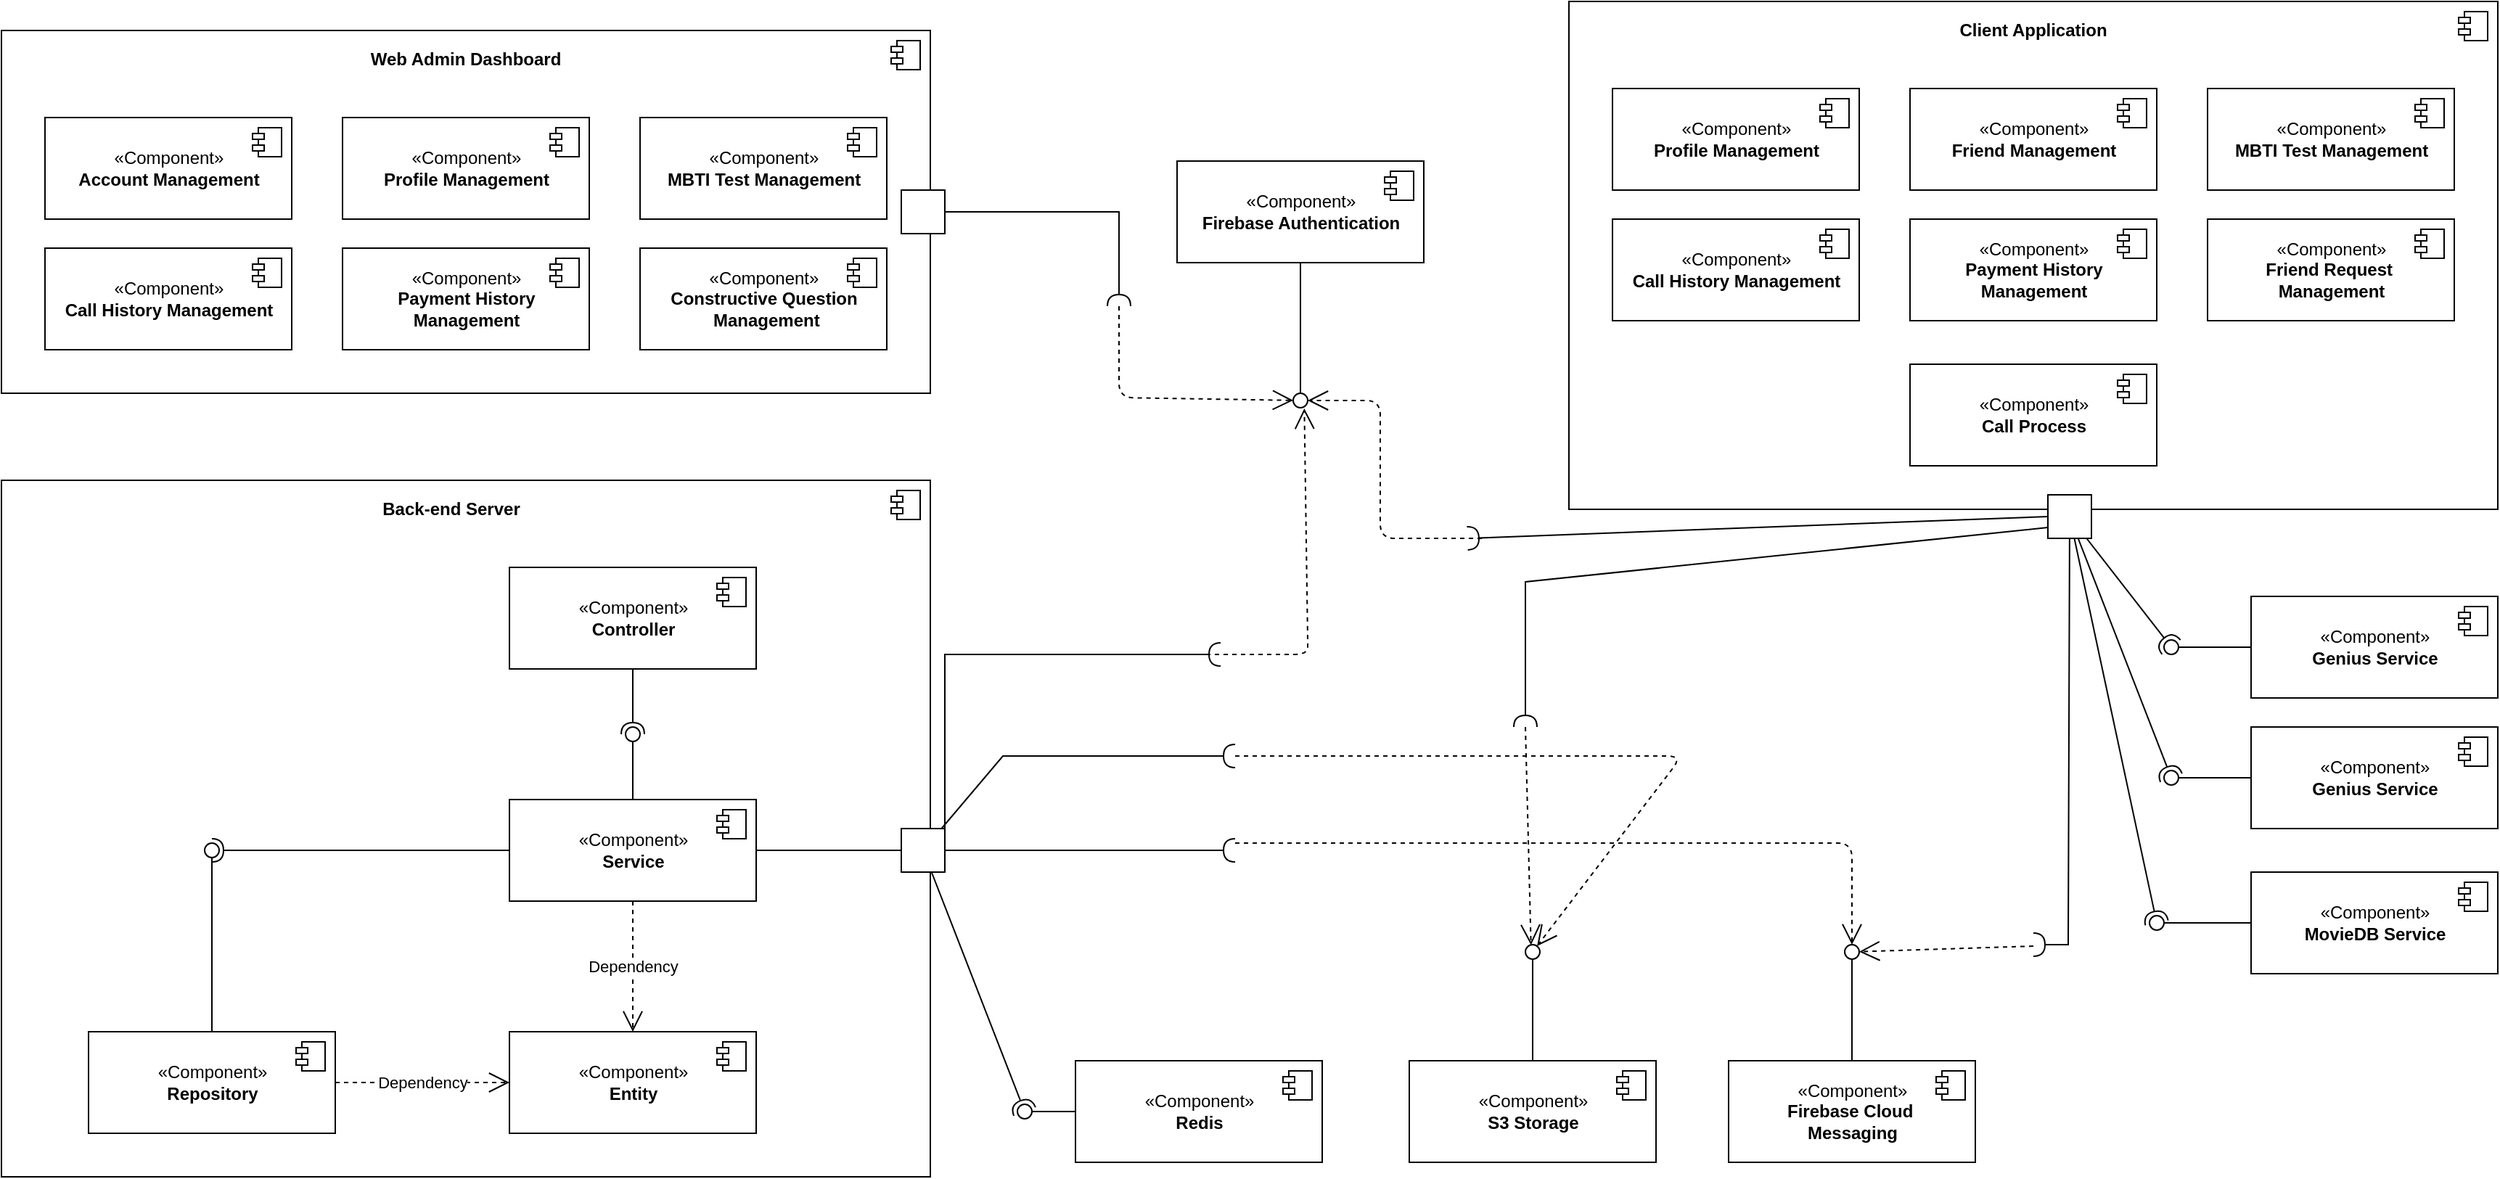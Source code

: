 <mxfile version="20.3.0" type="device"><diagram name="Component" id="c4acf3e9-155e-7222-9cf6-157b1a14988f"><mxGraphModel dx="4063" dy="2449" grid="1" gridSize="10" guides="1" tooltips="1" connect="1" arrows="1" fold="1" page="1" pageScale="1" pageWidth="850" pageHeight="1100" background="#ffffff" math="0" shadow="0"><root><mxCell id="0"/><mxCell id="1" parent="0"/><mxCell id="c9QElG0FzsiMOLHsZ0UQ-1" value="" style="html=1;dropTarget=0;" parent="1" vertex="1"><mxGeometry x="70" y="50" width="640" height="250" as="geometry"/></mxCell><mxCell id="c9QElG0FzsiMOLHsZ0UQ-2" value="" style="shape=module;jettyWidth=8;jettyHeight=4;" parent="c9QElG0FzsiMOLHsZ0UQ-1" vertex="1"><mxGeometry x="1" width="20" height="20" relative="1" as="geometry"><mxPoint x="-27" y="7" as="offset"/></mxGeometry></mxCell><mxCell id="c9QElG0FzsiMOLHsZ0UQ-3" value="«Component»&lt;br&gt;&lt;b&gt;Account Management&lt;/b&gt;" style="html=1;dropTarget=0;" parent="1" vertex="1"><mxGeometry x="100" y="110" width="170" height="70" as="geometry"/></mxCell><mxCell id="c9QElG0FzsiMOLHsZ0UQ-4" value="" style="shape=module;jettyWidth=8;jettyHeight=4;" parent="c9QElG0FzsiMOLHsZ0UQ-3" vertex="1"><mxGeometry x="1" width="20" height="20" relative="1" as="geometry"><mxPoint x="-27" y="7" as="offset"/></mxGeometry></mxCell><mxCell id="c9QElG0FzsiMOLHsZ0UQ-6" value="«Component»&lt;br&gt;&lt;b&gt;Profile Management&lt;/b&gt;" style="html=1;dropTarget=0;" parent="1" vertex="1"><mxGeometry x="305" y="110" width="170" height="70" as="geometry"/></mxCell><mxCell id="c9QElG0FzsiMOLHsZ0UQ-7" value="" style="shape=module;jettyWidth=8;jettyHeight=4;" parent="c9QElG0FzsiMOLHsZ0UQ-6" vertex="1"><mxGeometry x="1" width="20" height="20" relative="1" as="geometry"><mxPoint x="-27" y="7" as="offset"/></mxGeometry></mxCell><mxCell id="c9QElG0FzsiMOLHsZ0UQ-8" value="«Component»&lt;br&gt;&lt;b&gt;Call History Management&lt;/b&gt;" style="html=1;dropTarget=0;" parent="1" vertex="1"><mxGeometry x="100" y="200" width="170" height="70" as="geometry"/></mxCell><mxCell id="c9QElG0FzsiMOLHsZ0UQ-9" value="" style="shape=module;jettyWidth=8;jettyHeight=4;" parent="c9QElG0FzsiMOLHsZ0UQ-8" vertex="1"><mxGeometry x="1" width="20" height="20" relative="1" as="geometry"><mxPoint x="-27" y="7" as="offset"/></mxGeometry></mxCell><mxCell id="c9QElG0FzsiMOLHsZ0UQ-10" value="«Component»&lt;br&gt;&lt;b&gt;Constructive Question&lt;br&gt;&amp;nbsp;Management&lt;/b&gt;" style="html=1;dropTarget=0;" parent="1" vertex="1"><mxGeometry x="510" y="200" width="170" height="70" as="geometry"/></mxCell><mxCell id="c9QElG0FzsiMOLHsZ0UQ-11" value="" style="shape=module;jettyWidth=8;jettyHeight=4;" parent="c9QElG0FzsiMOLHsZ0UQ-10" vertex="1"><mxGeometry x="1" width="20" height="20" relative="1" as="geometry"><mxPoint x="-27" y="7" as="offset"/></mxGeometry></mxCell><mxCell id="c9QElG0FzsiMOLHsZ0UQ-12" value="«Component»&lt;br&gt;&lt;b&gt;MBTI Test Management&lt;/b&gt;" style="html=1;dropTarget=0;" parent="1" vertex="1"><mxGeometry x="510" y="110" width="170" height="70" as="geometry"/></mxCell><mxCell id="c9QElG0FzsiMOLHsZ0UQ-13" value="" style="shape=module;jettyWidth=8;jettyHeight=4;" parent="c9QElG0FzsiMOLHsZ0UQ-12" vertex="1"><mxGeometry x="1" width="20" height="20" relative="1" as="geometry"><mxPoint x="-27" y="7" as="offset"/></mxGeometry></mxCell><mxCell id="c9QElG0FzsiMOLHsZ0UQ-14" value="«Component»&lt;br&gt;&lt;b&gt;Payment History &lt;br&gt;Management&lt;/b&gt;" style="html=1;dropTarget=0;" parent="1" vertex="1"><mxGeometry x="305" y="200" width="170" height="70" as="geometry"/></mxCell><mxCell id="c9QElG0FzsiMOLHsZ0UQ-15" value="" style="shape=module;jettyWidth=8;jettyHeight=4;" parent="c9QElG0FzsiMOLHsZ0UQ-14" vertex="1"><mxGeometry x="1" width="20" height="20" relative="1" as="geometry"><mxPoint x="-27" y="7" as="offset"/></mxGeometry></mxCell><mxCell id="c9QElG0FzsiMOLHsZ0UQ-16" value="&lt;b&gt;Web Admin Dashboard&lt;/b&gt;" style="text;html=1;strokeColor=none;fillColor=none;align=center;verticalAlign=middle;whiteSpace=wrap;rounded=0;" parent="1" vertex="1"><mxGeometry x="270" y="60" width="240" height="20" as="geometry"/></mxCell><mxCell id="c9QElG0FzsiMOLHsZ0UQ-22" value="" style="html=1;dropTarget=0;" parent="1" vertex="1"><mxGeometry x="70" y="360" width="640" height="480" as="geometry"/></mxCell><mxCell id="c9QElG0FzsiMOLHsZ0UQ-23" value="" style="shape=module;jettyWidth=8;jettyHeight=4;" parent="c9QElG0FzsiMOLHsZ0UQ-22" vertex="1"><mxGeometry x="1" width="20" height="20" relative="1" as="geometry"><mxPoint x="-27" y="7" as="offset"/></mxGeometry></mxCell><mxCell id="c9QElG0FzsiMOLHsZ0UQ-24" value="«Component»&lt;br&gt;&lt;b&gt;Controller&lt;/b&gt;" style="html=1;dropTarget=0;" parent="1" vertex="1"><mxGeometry x="420" y="420" width="170" height="70" as="geometry"/></mxCell><mxCell id="c9QElG0FzsiMOLHsZ0UQ-25" value="" style="shape=module;jettyWidth=8;jettyHeight=4;" parent="c9QElG0FzsiMOLHsZ0UQ-24" vertex="1"><mxGeometry x="1" width="20" height="20" relative="1" as="geometry"><mxPoint x="-27" y="7" as="offset"/></mxGeometry></mxCell><mxCell id="c9QElG0FzsiMOLHsZ0UQ-36" value="&lt;b&gt;Back-end Server&lt;/b&gt;" style="text;html=1;strokeColor=none;fillColor=none;align=center;verticalAlign=middle;whiteSpace=wrap;rounded=0;" parent="1" vertex="1"><mxGeometry x="260" y="370" width="240" height="20" as="geometry"/></mxCell><mxCell id="c9QElG0FzsiMOLHsZ0UQ-37" value="«Component»&lt;br&gt;&lt;b&gt;Service&lt;/b&gt;" style="html=1;dropTarget=0;" parent="1" vertex="1"><mxGeometry x="420" y="580" width="170" height="70" as="geometry"/></mxCell><mxCell id="c9QElG0FzsiMOLHsZ0UQ-38" value="" style="shape=module;jettyWidth=8;jettyHeight=4;" parent="c9QElG0FzsiMOLHsZ0UQ-37" vertex="1"><mxGeometry x="1" width="20" height="20" relative="1" as="geometry"><mxPoint x="-27" y="7" as="offset"/></mxGeometry></mxCell><mxCell id="c9QElG0FzsiMOLHsZ0UQ-39" value="«Component»&lt;br&gt;&lt;b&gt;Repository&lt;/b&gt;" style="html=1;dropTarget=0;" parent="1" vertex="1"><mxGeometry x="130" y="740" width="170" height="70" as="geometry"/></mxCell><mxCell id="c9QElG0FzsiMOLHsZ0UQ-40" value="" style="shape=module;jettyWidth=8;jettyHeight=4;" parent="c9QElG0FzsiMOLHsZ0UQ-39" vertex="1"><mxGeometry x="1" width="20" height="20" relative="1" as="geometry"><mxPoint x="-27" y="7" as="offset"/></mxGeometry></mxCell><mxCell id="c9QElG0FzsiMOLHsZ0UQ-41" value="«Component»&lt;br&gt;&lt;b&gt;Entity&lt;/b&gt;" style="html=1;dropTarget=0;" parent="1" vertex="1"><mxGeometry x="420" y="740" width="170" height="70" as="geometry"/></mxCell><mxCell id="c9QElG0FzsiMOLHsZ0UQ-42" value="" style="shape=module;jettyWidth=8;jettyHeight=4;" parent="c9QElG0FzsiMOLHsZ0UQ-41" vertex="1"><mxGeometry x="1" width="20" height="20" relative="1" as="geometry"><mxPoint x="-27" y="7" as="offset"/></mxGeometry></mxCell><mxCell id="c9QElG0FzsiMOLHsZ0UQ-43" value="" style="rounded=0;orthogonalLoop=1;jettySize=auto;html=1;endArrow=none;endFill=0;exitX=0.5;exitY=0;exitDx=0;exitDy=0;" parent="1" source="c9QElG0FzsiMOLHsZ0UQ-37" target="c9QElG0FzsiMOLHsZ0UQ-45" edge="1"><mxGeometry relative="1" as="geometry"><mxPoint x="330" y="475" as="sourcePoint"/></mxGeometry></mxCell><mxCell id="c9QElG0FzsiMOLHsZ0UQ-44" value="" style="rounded=0;orthogonalLoop=1;jettySize=auto;html=1;endArrow=halfCircle;endFill=0;entryX=0.5;entryY=0.5;entryDx=0;entryDy=0;endSize=6;strokeWidth=1;exitX=0.5;exitY=1;exitDx=0;exitDy=0;" parent="1" source="c9QElG0FzsiMOLHsZ0UQ-24" target="c9QElG0FzsiMOLHsZ0UQ-45" edge="1"><mxGeometry relative="1" as="geometry"><mxPoint x="370" y="475" as="sourcePoint"/></mxGeometry></mxCell><mxCell id="c9QElG0FzsiMOLHsZ0UQ-45" value="" style="ellipse;whiteSpace=wrap;html=1;fontFamily=Helvetica;fontSize=12;fontColor=#000000;align=center;strokeColor=#000000;fillColor=#ffffff;points=[];aspect=fixed;resizable=0;" parent="1" vertex="1"><mxGeometry x="500" y="530" width="10" height="10" as="geometry"/></mxCell><mxCell id="c9QElG0FzsiMOLHsZ0UQ-50" value="" style="rounded=0;orthogonalLoop=1;jettySize=auto;html=1;endArrow=none;endFill=0;exitX=0.5;exitY=0;exitDx=0;exitDy=0;" parent="1" source="c9QElG0FzsiMOLHsZ0UQ-39" target="c9QElG0FzsiMOLHsZ0UQ-52" edge="1"><mxGeometry relative="1" as="geometry"><mxPoint x="390" y="615" as="sourcePoint"/></mxGeometry></mxCell><mxCell id="c9QElG0FzsiMOLHsZ0UQ-51" value="" style="rounded=0;orthogonalLoop=1;jettySize=auto;html=1;endArrow=halfCircle;endFill=0;entryX=0.5;entryY=0.5;entryDx=0;entryDy=0;endSize=6;strokeWidth=1;exitX=0;exitY=0.5;exitDx=0;exitDy=0;" parent="1" source="c9QElG0FzsiMOLHsZ0UQ-37" target="c9QElG0FzsiMOLHsZ0UQ-52" edge="1"><mxGeometry relative="1" as="geometry"><mxPoint x="430" y="615" as="sourcePoint"/></mxGeometry></mxCell><mxCell id="c9QElG0FzsiMOLHsZ0UQ-52" value="" style="ellipse;whiteSpace=wrap;html=1;fontFamily=Helvetica;fontSize=12;fontColor=#000000;align=center;strokeColor=#000000;fillColor=#ffffff;points=[];aspect=fixed;resizable=0;direction=south;" parent="1" vertex="1"><mxGeometry x="210" y="610" width="10" height="10" as="geometry"/></mxCell><mxCell id="c9QElG0FzsiMOLHsZ0UQ-60" value="&#10;&#10;&lt;span style=&quot;color: rgb(0, 0, 0); font-family: helvetica; font-size: 11px; font-style: normal; font-weight: 400; letter-spacing: normal; text-align: center; text-indent: 0px; text-transform: none; word-spacing: 0px; background-color: rgb(255, 255, 255); display: inline; float: none;&quot;&gt;Dependency&lt;/span&gt;&#10;&#10;" style="endArrow=open;endSize=12;dashed=1;html=1;exitX=1;exitY=0.5;exitDx=0;exitDy=0;entryX=0;entryY=0.5;entryDx=0;entryDy=0;" parent="1" source="c9QElG0FzsiMOLHsZ0UQ-39" target="c9QElG0FzsiMOLHsZ0UQ-41" edge="1"><mxGeometry width="160" relative="1" as="geometry"><mxPoint x="350" y="760" as="sourcePoint"/><mxPoint x="510" y="760" as="targetPoint"/></mxGeometry></mxCell><mxCell id="c9QElG0FzsiMOLHsZ0UQ-61" value="Dependency" style="endArrow=open;endSize=12;dashed=1;html=1;exitX=0.5;exitY=1;exitDx=0;exitDy=0;entryX=0.5;entryY=0;entryDx=0;entryDy=0;" parent="1" source="c9QElG0FzsiMOLHsZ0UQ-37" target="c9QElG0FzsiMOLHsZ0UQ-41" edge="1"><mxGeometry width="160" relative="1" as="geometry"><mxPoint x="310" y="785" as="sourcePoint"/><mxPoint x="430" y="785" as="targetPoint"/></mxGeometry></mxCell><mxCell id="c9QElG0FzsiMOLHsZ0UQ-76" value="«Component»&lt;br&gt;&lt;b&gt;Firebase Cloud&amp;nbsp;&lt;br&gt;Messaging&lt;br&gt;&lt;/b&gt;" style="html=1;dropTarget=0;" parent="1" vertex="1"><mxGeometry x="1260" y="760" width="170" height="70" as="geometry"/></mxCell><mxCell id="c9QElG0FzsiMOLHsZ0UQ-77" value="" style="shape=module;jettyWidth=8;jettyHeight=4;" parent="c9QElG0FzsiMOLHsZ0UQ-76" vertex="1"><mxGeometry x="1" width="20" height="20" relative="1" as="geometry"><mxPoint x="-27" y="7" as="offset"/></mxGeometry></mxCell><mxCell id="c9QElG0FzsiMOLHsZ0UQ-93" value="«Component»&lt;br&gt;&lt;b&gt;S3 Storage&lt;br&gt;&lt;/b&gt;" style="html=1;dropTarget=0;" parent="1" vertex="1"><mxGeometry x="1040" y="760" width="170" height="70" as="geometry"/></mxCell><mxCell id="c9QElG0FzsiMOLHsZ0UQ-94" value="" style="shape=module;jettyWidth=8;jettyHeight=4;" parent="c9QElG0FzsiMOLHsZ0UQ-93" vertex="1"><mxGeometry x="1" width="20" height="20" relative="1" as="geometry"><mxPoint x="-27" y="7" as="offset"/></mxGeometry></mxCell><mxCell id="c9QElG0FzsiMOLHsZ0UQ-102" value="«Component»&lt;br&gt;&lt;b&gt;Firebase Authentication&lt;br&gt;&lt;/b&gt;" style="html=1;dropTarget=0;" parent="1" vertex="1"><mxGeometry x="880" y="140" width="170" height="70" as="geometry"/></mxCell><mxCell id="c9QElG0FzsiMOLHsZ0UQ-103" value="" style="shape=module;jettyWidth=8;jettyHeight=4;" parent="c9QElG0FzsiMOLHsZ0UQ-102" vertex="1"><mxGeometry x="1" width="20" height="20" relative="1" as="geometry"><mxPoint x="-27" y="7" as="offset"/></mxGeometry></mxCell><mxCell id="c9QElG0FzsiMOLHsZ0UQ-104" value="«Component»&lt;br&gt;&lt;b&gt;Genius Service&lt;br&gt;&lt;/b&gt;" style="html=1;dropTarget=0;" parent="1" vertex="1"><mxGeometry x="1620" y="530" width="170" height="70" as="geometry"/></mxCell><mxCell id="c9QElG0FzsiMOLHsZ0UQ-105" value="" style="shape=module;jettyWidth=8;jettyHeight=4;" parent="c9QElG0FzsiMOLHsZ0UQ-104" vertex="1"><mxGeometry x="1" width="20" height="20" relative="1" as="geometry"><mxPoint x="-27" y="7" as="offset"/></mxGeometry></mxCell><mxCell id="c9QElG0FzsiMOLHsZ0UQ-106" value="«Component»&lt;br&gt;&lt;b&gt;MovieDB Service&lt;br&gt;&lt;/b&gt;" style="html=1;dropTarget=0;" parent="1" vertex="1"><mxGeometry x="1620" y="630" width="170" height="70" as="geometry"/></mxCell><mxCell id="c9QElG0FzsiMOLHsZ0UQ-107" value="" style="shape=module;jettyWidth=8;jettyHeight=4;" parent="c9QElG0FzsiMOLHsZ0UQ-106" vertex="1"><mxGeometry x="1" width="20" height="20" relative="1" as="geometry"><mxPoint x="-27" y="7" as="offset"/></mxGeometry></mxCell><mxCell id="c9QElG0FzsiMOLHsZ0UQ-109" value="«Component»&lt;br&gt;&lt;b&gt;Redis&lt;br&gt;&lt;/b&gt;" style="html=1;dropTarget=0;" parent="1" vertex="1"><mxGeometry x="810" y="760" width="170" height="70" as="geometry"/></mxCell><mxCell id="c9QElG0FzsiMOLHsZ0UQ-110" value="" style="shape=module;jettyWidth=8;jettyHeight=4;" parent="c9QElG0FzsiMOLHsZ0UQ-109" vertex="1"><mxGeometry x="1" width="20" height="20" relative="1" as="geometry"><mxPoint x="-27" y="7" as="offset"/></mxGeometry></mxCell><mxCell id="c9QElG0FzsiMOLHsZ0UQ-117" value="" style="html=1;dropTarget=0;" parent="1" vertex="1"><mxGeometry x="1150" y="30" width="640" height="350" as="geometry"/></mxCell><mxCell id="c9QElG0FzsiMOLHsZ0UQ-118" value="" style="shape=module;jettyWidth=8;jettyHeight=4;" parent="c9QElG0FzsiMOLHsZ0UQ-117" vertex="1"><mxGeometry x="1" width="20" height="20" relative="1" as="geometry"><mxPoint x="-27" y="7" as="offset"/></mxGeometry></mxCell><mxCell id="c9QElG0FzsiMOLHsZ0UQ-119" value="«Component»&lt;br&gt;&lt;b&gt;Profile Management&lt;/b&gt;" style="html=1;dropTarget=0;" parent="1" vertex="1"><mxGeometry x="1180" y="90" width="170" height="70" as="geometry"/></mxCell><mxCell id="c9QElG0FzsiMOLHsZ0UQ-120" value="" style="shape=module;jettyWidth=8;jettyHeight=4;" parent="c9QElG0FzsiMOLHsZ0UQ-119" vertex="1"><mxGeometry x="1" width="20" height="20" relative="1" as="geometry"><mxPoint x="-27" y="7" as="offset"/></mxGeometry></mxCell><mxCell id="c9QElG0FzsiMOLHsZ0UQ-121" value="«Component»&lt;br&gt;&lt;b&gt;Friend Management&lt;/b&gt;" style="html=1;dropTarget=0;" parent="1" vertex="1"><mxGeometry x="1385" y="90" width="170" height="70" as="geometry"/></mxCell><mxCell id="c9QElG0FzsiMOLHsZ0UQ-122" value="" style="shape=module;jettyWidth=8;jettyHeight=4;" parent="c9QElG0FzsiMOLHsZ0UQ-121" vertex="1"><mxGeometry x="1" width="20" height="20" relative="1" as="geometry"><mxPoint x="-27" y="7" as="offset"/></mxGeometry></mxCell><mxCell id="c9QElG0FzsiMOLHsZ0UQ-123" value="«Component»&lt;br&gt;&lt;b&gt;Call History Management&lt;/b&gt;" style="html=1;dropTarget=0;" parent="1" vertex="1"><mxGeometry x="1180" y="180" width="170" height="70" as="geometry"/></mxCell><mxCell id="c9QElG0FzsiMOLHsZ0UQ-124" value="" style="shape=module;jettyWidth=8;jettyHeight=4;" parent="c9QElG0FzsiMOLHsZ0UQ-123" vertex="1"><mxGeometry x="1" width="20" height="20" relative="1" as="geometry"><mxPoint x="-27" y="7" as="offset"/></mxGeometry></mxCell><mxCell id="c9QElG0FzsiMOLHsZ0UQ-125" value="«Component»&lt;br&gt;&lt;b&gt;Friend Request&amp;nbsp;&lt;br&gt;Management&lt;/b&gt;" style="html=1;dropTarget=0;" parent="1" vertex="1"><mxGeometry x="1590" y="180" width="170" height="70" as="geometry"/></mxCell><mxCell id="c9QElG0FzsiMOLHsZ0UQ-126" value="" style="shape=module;jettyWidth=8;jettyHeight=4;" parent="c9QElG0FzsiMOLHsZ0UQ-125" vertex="1"><mxGeometry x="1" width="20" height="20" relative="1" as="geometry"><mxPoint x="-27" y="7" as="offset"/></mxGeometry></mxCell><mxCell id="c9QElG0FzsiMOLHsZ0UQ-127" value="«Component»&lt;br&gt;&lt;b&gt;MBTI Test Management&lt;/b&gt;" style="html=1;dropTarget=0;" parent="1" vertex="1"><mxGeometry x="1590" y="90" width="170" height="70" as="geometry"/></mxCell><mxCell id="c9QElG0FzsiMOLHsZ0UQ-128" value="" style="shape=module;jettyWidth=8;jettyHeight=4;" parent="c9QElG0FzsiMOLHsZ0UQ-127" vertex="1"><mxGeometry x="1" width="20" height="20" relative="1" as="geometry"><mxPoint x="-27" y="7" as="offset"/></mxGeometry></mxCell><mxCell id="c9QElG0FzsiMOLHsZ0UQ-129" value="«Component»&lt;br&gt;&lt;b&gt;Payment History &lt;br&gt;Management&lt;/b&gt;" style="html=1;dropTarget=0;" parent="1" vertex="1"><mxGeometry x="1385" y="180" width="170" height="70" as="geometry"/></mxCell><mxCell id="c9QElG0FzsiMOLHsZ0UQ-130" value="" style="shape=module;jettyWidth=8;jettyHeight=4;" parent="c9QElG0FzsiMOLHsZ0UQ-129" vertex="1"><mxGeometry x="1" width="20" height="20" relative="1" as="geometry"><mxPoint x="-27" y="7" as="offset"/></mxGeometry></mxCell><mxCell id="c9QElG0FzsiMOLHsZ0UQ-131" value="&lt;b&gt;Client Application&lt;/b&gt;" style="text;html=1;strokeColor=none;fillColor=none;align=center;verticalAlign=middle;whiteSpace=wrap;rounded=0;" parent="1" vertex="1"><mxGeometry x="1350" y="40" width="240" height="20" as="geometry"/></mxCell><mxCell id="Vpak2yffAl0lv2WX-kbI-1" value="«Component»&lt;br&gt;&lt;b&gt;Call Process&lt;/b&gt;" style="html=1;dropTarget=0;" parent="1" vertex="1"><mxGeometry x="1385" y="280" width="170" height="70" as="geometry"/></mxCell><mxCell id="Vpak2yffAl0lv2WX-kbI-2" value="" style="shape=module;jettyWidth=8;jettyHeight=4;" parent="Vpak2yffAl0lv2WX-kbI-1" vertex="1"><mxGeometry x="1" width="20" height="20" relative="1" as="geometry"><mxPoint x="-27" y="7" as="offset"/></mxGeometry></mxCell><mxCell id="Vpak2yffAl0lv2WX-kbI-5" value="" style="fontStyle=0;labelPosition=right;verticalLabelPosition=middle;align=left;verticalAlign=middle;spacingLeft=2;" parent="1" vertex="1"><mxGeometry x="690" y="600" width="30" height="30" as="geometry"/></mxCell><mxCell id="Vpak2yffAl0lv2WX-kbI-6" value="" style="rounded=0;orthogonalLoop=1;jettySize=auto;html=1;endArrow=none;endFill=0;exitX=0;exitY=0.5;exitDx=0;exitDy=0;" parent="1" source="c9QElG0FzsiMOLHsZ0UQ-109" target="Vpak2yffAl0lv2WX-kbI-8" edge="1"><mxGeometry relative="1" as="geometry"><mxPoint x="760" y="575" as="sourcePoint"/></mxGeometry></mxCell><mxCell id="Vpak2yffAl0lv2WX-kbI-7" value="" style="rounded=0;orthogonalLoop=1;jettySize=auto;html=1;endArrow=halfCircle;endFill=0;entryX=0.5;entryY=0.5;entryDx=0;entryDy=0;endSize=6;strokeWidth=1;" parent="1" source="Vpak2yffAl0lv2WX-kbI-5" target="Vpak2yffAl0lv2WX-kbI-8" edge="1"><mxGeometry relative="1" as="geometry"><mxPoint x="800" y="575" as="sourcePoint"/></mxGeometry></mxCell><mxCell id="Vpak2yffAl0lv2WX-kbI-8" value="" style="ellipse;whiteSpace=wrap;html=1;fontFamily=Helvetica;fontSize=12;fontColor=#000000;align=center;strokeColor=#000000;fillColor=#ffffff;points=[];aspect=fixed;resizable=0;" parent="1" vertex="1"><mxGeometry x="770" y="790" width="10" height="10" as="geometry"/></mxCell><mxCell id="Vpak2yffAl0lv2WX-kbI-9" value="" style="fontStyle=0;labelPosition=right;verticalLabelPosition=middle;align=left;verticalAlign=middle;spacingLeft=2;" parent="1" vertex="1"><mxGeometry x="690" y="160" width="30" height="30" as="geometry"/></mxCell><mxCell id="Vpak2yffAl0lv2WX-kbI-10" value="" style="endArrow=none;html=1;" parent="1" source="c9QElG0FzsiMOLHsZ0UQ-37" target="Vpak2yffAl0lv2WX-kbI-5" edge="1"><mxGeometry width="50" height="50" relative="1" as="geometry"><mxPoint x="530" y="680" as="sourcePoint"/><mxPoint x="580" y="630" as="targetPoint"/></mxGeometry></mxCell><mxCell id="Vpak2yffAl0lv2WX-kbI-14" value="" style="rounded=0;orthogonalLoop=1;jettySize=auto;html=1;endArrow=none;endFill=0;exitX=0.5;exitY=1;exitDx=0;exitDy=0;" parent="1" source="c9QElG0FzsiMOLHsZ0UQ-102" target="Vpak2yffAl0lv2WX-kbI-15" edge="1"><mxGeometry relative="1" as="geometry"><mxPoint x="640" y="805" as="sourcePoint"/></mxGeometry></mxCell><mxCell id="Vpak2yffAl0lv2WX-kbI-15" value="" style="ellipse;whiteSpace=wrap;html=1;fontFamily=Helvetica;fontSize=12;fontColor=#000000;align=center;strokeColor=#000000;fillColor=#ffffff;points=[];aspect=fixed;resizable=0;" parent="1" vertex="1"><mxGeometry x="960" y="300" width="10" height="10" as="geometry"/></mxCell><mxCell id="Vpak2yffAl0lv2WX-kbI-16" value="" style="rounded=0;orthogonalLoop=1;jettySize=auto;html=1;endArrow=halfCircle;endFill=0;endSize=6;strokeWidth=1;" parent="1" source="Vpak2yffAl0lv2WX-kbI-9" edge="1"><mxGeometry relative="1" as="geometry"><mxPoint x="730" y="616.316" as="sourcePoint"/><mxPoint x="840" y="240" as="targetPoint"/><Array as="points"><mxPoint x="840" y="175"/></Array></mxGeometry></mxCell><mxCell id="Vpak2yffAl0lv2WX-kbI-17" value="" style="endArrow=open;endSize=12;dashed=1;html=1;" parent="1" target="Vpak2yffAl0lv2WX-kbI-15" edge="1"><mxGeometry width="160" relative="1" as="geometry"><mxPoint x="840" y="240" as="sourcePoint"/><mxPoint x="1070" y="510" as="targetPoint"/><Array as="points"><mxPoint x="840" y="303"/></Array></mxGeometry></mxCell><mxCell id="Vpak2yffAl0lv2WX-kbI-18" value="" style="rounded=0;orthogonalLoop=1;jettySize=auto;html=1;endArrow=halfCircle;endFill=0;endSize=6;strokeWidth=1;exitX=1;exitY=0;exitDx=0;exitDy=0;" parent="1" source="Vpak2yffAl0lv2WX-kbI-5" edge="1"><mxGeometry relative="1" as="geometry"><mxPoint x="790" y="610" as="sourcePoint"/><mxPoint x="910" y="480" as="targetPoint"/><Array as="points"><mxPoint x="720" y="480"/></Array></mxGeometry></mxCell><mxCell id="Vpak2yffAl0lv2WX-kbI-21" value="" style="endArrow=open;endSize=12;dashed=1;html=1;entryX=0.767;entryY=1.05;entryDx=0;entryDy=0;entryPerimeter=0;" parent="1" target="Vpak2yffAl0lv2WX-kbI-15" edge="1"><mxGeometry width="160" relative="1" as="geometry"><mxPoint x="900" y="480" as="sourcePoint"/><mxPoint x="1360.0" y="494.973" as="targetPoint"/><Array as="points"><mxPoint x="970" y="480"/><mxPoint x="970" y="470"/></Array></mxGeometry></mxCell><mxCell id="Vpak2yffAl0lv2WX-kbI-22" value="" style="fontStyle=0;labelPosition=right;verticalLabelPosition=middle;align=left;verticalAlign=middle;spacingLeft=2;" parent="1" vertex="1"><mxGeometry x="1480" y="370" width="30" height="30" as="geometry"/></mxCell><mxCell id="Vpak2yffAl0lv2WX-kbI-23" value="" style="rounded=0;orthogonalLoop=1;jettySize=auto;html=1;endArrow=halfCircle;endFill=0;endSize=6;strokeWidth=1;exitX=0;exitY=0.5;exitDx=0;exitDy=0;" parent="1" source="Vpak2yffAl0lv2WX-kbI-22" edge="1"><mxGeometry relative="1" as="geometry"><mxPoint x="1420" y="595" as="sourcePoint"/><mxPoint x="1080" y="400" as="targetPoint"/><Array as="points"/></mxGeometry></mxCell><mxCell id="Vpak2yffAl0lv2WX-kbI-25" value="" style="endArrow=open;endSize=12;dashed=1;html=1;" parent="1" target="Vpak2yffAl0lv2WX-kbI-15" edge="1"><mxGeometry width="160" relative="1" as="geometry"><mxPoint x="1090" y="400" as="sourcePoint"/><mxPoint x="1200" y="330" as="targetPoint"/><Array as="points"><mxPoint x="1020" y="400"/><mxPoint x="1020" y="305"/></Array></mxGeometry></mxCell><mxCell id="Vpak2yffAl0lv2WX-kbI-28" value="" style="rounded=0;orthogonalLoop=1;jettySize=auto;html=1;endArrow=none;endFill=0;exitX=0.5;exitY=0;exitDx=0;exitDy=0;" parent="1" source="c9QElG0FzsiMOLHsZ0UQ-93" target="Vpak2yffAl0lv2WX-kbI-29" edge="1"><mxGeometry relative="1" as="geometry"><mxPoint x="885" y="220" as="sourcePoint"/></mxGeometry></mxCell><mxCell id="Vpak2yffAl0lv2WX-kbI-29" value="" style="ellipse;whiteSpace=wrap;html=1;fontFamily=Helvetica;fontSize=12;fontColor=#000000;align=center;strokeColor=#000000;fillColor=#ffffff;points=[];aspect=fixed;resizable=0;" parent="1" vertex="1"><mxGeometry x="1120" y="680" width="10" height="10" as="geometry"/></mxCell><mxCell id="Vpak2yffAl0lv2WX-kbI-31" value="" style="rounded=0;orthogonalLoop=1;jettySize=auto;html=1;endArrow=none;endFill=0;exitX=0.5;exitY=0;exitDx=0;exitDy=0;" parent="1" source="c9QElG0FzsiMOLHsZ0UQ-76" target="Vpak2yffAl0lv2WX-kbI-32" edge="1"><mxGeometry relative="1" as="geometry"><mxPoint x="1135" y="770" as="sourcePoint"/></mxGeometry></mxCell><mxCell id="Vpak2yffAl0lv2WX-kbI-32" value="" style="ellipse;whiteSpace=wrap;html=1;fontFamily=Helvetica;fontSize=12;fontColor=#000000;align=center;strokeColor=#000000;fillColor=#ffffff;points=[];aspect=fixed;resizable=0;" parent="1" vertex="1"><mxGeometry x="1340" y="680" width="10" height="10" as="geometry"/></mxCell><mxCell id="Vpak2yffAl0lv2WX-kbI-33" value="" style="rounded=0;orthogonalLoop=1;jettySize=auto;html=1;endArrow=halfCircle;endFill=0;endSize=6;strokeWidth=1;" parent="1" source="Vpak2yffAl0lv2WX-kbI-22" edge="1"><mxGeometry relative="1" as="geometry"><mxPoint x="1490" y="410" as="sourcePoint"/><mxPoint x="1470" y="680" as="targetPoint"/><Array as="points"><mxPoint x="1494" y="680"/></Array></mxGeometry></mxCell><mxCell id="Vpak2yffAl0lv2WX-kbI-34" value="" style="rounded=0;orthogonalLoop=1;jettySize=auto;html=1;endArrow=halfCircle;endFill=0;endSize=6;strokeWidth=1;exitX=0;exitY=0.75;exitDx=0;exitDy=0;" parent="1" source="Vpak2yffAl0lv2WX-kbI-22" edge="1"><mxGeometry relative="1" as="geometry"><mxPoint x="1500" y="420" as="sourcePoint"/><mxPoint x="1120" y="530" as="targetPoint"/><Array as="points"><mxPoint x="1120" y="430"/></Array></mxGeometry></mxCell><mxCell id="Vpak2yffAl0lv2WX-kbI-35" value="" style="rounded=0;orthogonalLoop=1;jettySize=auto;html=1;endArrow=halfCircle;endFill=0;endSize=6;strokeWidth=1;exitX=1;exitY=0.5;exitDx=0;exitDy=0;" parent="1" source="Vpak2yffAl0lv2WX-kbI-5" edge="1"><mxGeometry relative="1" as="geometry"><mxPoint x="1845" y="410" as="sourcePoint"/><mxPoint x="920" y="615" as="targetPoint"/><Array as="points"/></mxGeometry></mxCell><mxCell id="Vpak2yffAl0lv2WX-kbI-36" value="" style="rounded=0;orthogonalLoop=1;jettySize=auto;html=1;endArrow=halfCircle;endFill=0;endSize=6;strokeWidth=1;" parent="1" source="Vpak2yffAl0lv2WX-kbI-5" edge="1"><mxGeometry relative="1" as="geometry"><mxPoint x="750" y="550" as="sourcePoint"/><mxPoint x="920" y="550" as="targetPoint"/><Array as="points"><mxPoint x="760" y="550"/></Array></mxGeometry></mxCell><mxCell id="Vpak2yffAl0lv2WX-kbI-37" value="" style="endArrow=open;endSize=12;dashed=1;html=1;" parent="1" target="Vpak2yffAl0lv2WX-kbI-29" edge="1"><mxGeometry width="160" relative="1" as="geometry"><mxPoint x="920" y="550" as="sourcePoint"/><mxPoint x="1227.67" y="320.5" as="targetPoint"/><Array as="points"><mxPoint x="1228" y="550"/></Array></mxGeometry></mxCell><mxCell id="Vpak2yffAl0lv2WX-kbI-38" value="" style="endArrow=open;endSize=12;dashed=1;html=1;" parent="1" target="Vpak2yffAl0lv2WX-kbI-32" edge="1"><mxGeometry width="160" relative="1" as="geometry"><mxPoint x="920" y="610" as="sourcePoint"/><mxPoint x="1470.657" y="692.523" as="targetPoint"/><Array as="points"><mxPoint x="1230" y="610"/><mxPoint x="1345" y="610"/></Array></mxGeometry></mxCell><mxCell id="Vpak2yffAl0lv2WX-kbI-39" value="" style="endArrow=open;endSize=12;dashed=1;html=1;entryX=0.386;entryY=0.029;entryDx=0;entryDy=0;entryPerimeter=0;" parent="1" target="Vpak2yffAl0lv2WX-kbI-29" edge="1"><mxGeometry width="160" relative="1" as="geometry"><mxPoint x="1120" y="530" as="sourcePoint"/><mxPoint x="175" y="750.0" as="targetPoint"/></mxGeometry></mxCell><mxCell id="Vpak2yffAl0lv2WX-kbI-40" value="" style="endArrow=open;endSize=12;dashed=1;html=1;" parent="1" target="Vpak2yffAl0lv2WX-kbI-32" edge="1"><mxGeometry width="160" relative="1" as="geometry"><mxPoint x="1470" y="681" as="sourcePoint"/><mxPoint x="1350" y="690" as="targetPoint"/></mxGeometry></mxCell><mxCell id="Vpak2yffAl0lv2WX-kbI-41" value="«Component»&lt;br&gt;&lt;b&gt;Genius Service&lt;br&gt;&lt;/b&gt;" style="html=1;dropTarget=0;" parent="1" vertex="1"><mxGeometry x="1620" y="440" width="170" height="70" as="geometry"/></mxCell><mxCell id="Vpak2yffAl0lv2WX-kbI-42" value="" style="shape=module;jettyWidth=8;jettyHeight=4;" parent="Vpak2yffAl0lv2WX-kbI-41" vertex="1"><mxGeometry x="1" width="20" height="20" relative="1" as="geometry"><mxPoint x="-27" y="7" as="offset"/></mxGeometry></mxCell><mxCell id="Vpak2yffAl0lv2WX-kbI-43" value="" style="rounded=0;orthogonalLoop=1;jettySize=auto;html=1;endArrow=none;endFill=0;exitX=0;exitY=0.5;exitDx=0;exitDy=0;" parent="1" source="Vpak2yffAl0lv2WX-kbI-41" target="Vpak2yffAl0lv2WX-kbI-45" edge="1"><mxGeometry relative="1" as="geometry"><mxPoint x="1620" y="565" as="sourcePoint"/></mxGeometry></mxCell><mxCell id="Vpak2yffAl0lv2WX-kbI-44" value="" style="rounded=0;orthogonalLoop=1;jettySize=auto;html=1;endArrow=halfCircle;endFill=0;entryX=0.5;entryY=0.5;entryDx=0;entryDy=0;endSize=6;strokeWidth=1;" parent="1" source="Vpak2yffAl0lv2WX-kbI-22" target="Vpak2yffAl0lv2WX-kbI-45" edge="1"><mxGeometry relative="1" as="geometry"><mxPoint x="1730" y="565" as="sourcePoint"/></mxGeometry></mxCell><mxCell id="Vpak2yffAl0lv2WX-kbI-45" value="" style="ellipse;whiteSpace=wrap;html=1;fontFamily=Helvetica;fontSize=12;fontColor=#000000;align=center;strokeColor=#000000;fillColor=#ffffff;points=[];aspect=fixed;resizable=0;" parent="1" vertex="1"><mxGeometry x="1560" y="470" width="10" height="10" as="geometry"/></mxCell><mxCell id="Vpak2yffAl0lv2WX-kbI-46" value="" style="rounded=0;orthogonalLoop=1;jettySize=auto;html=1;endArrow=none;endFill=0;" parent="1" source="c9QElG0FzsiMOLHsZ0UQ-104" target="Vpak2yffAl0lv2WX-kbI-48" edge="1"><mxGeometry relative="1" as="geometry"><mxPoint x="1660" y="485" as="sourcePoint"/></mxGeometry></mxCell><mxCell id="Vpak2yffAl0lv2WX-kbI-47" value="" style="rounded=0;orthogonalLoop=1;jettySize=auto;html=1;endArrow=halfCircle;endFill=0;entryX=0.5;entryY=0.5;entryDx=0;entryDy=0;endSize=6;strokeWidth=1;" parent="1" source="Vpak2yffAl0lv2WX-kbI-22" target="Vpak2yffAl0lv2WX-kbI-48" edge="1"><mxGeometry relative="1" as="geometry"><mxPoint x="1520" y="404.643" as="sourcePoint"/></mxGeometry></mxCell><mxCell id="Vpak2yffAl0lv2WX-kbI-48" value="" style="ellipse;whiteSpace=wrap;html=1;fontFamily=Helvetica;fontSize=12;fontColor=#000000;align=center;strokeColor=#000000;fillColor=#ffffff;points=[];aspect=fixed;resizable=0;" parent="1" vertex="1"><mxGeometry x="1560" y="560" width="10" height="10" as="geometry"/></mxCell><mxCell id="Vpak2yffAl0lv2WX-kbI-49" value="" style="rounded=0;orthogonalLoop=1;jettySize=auto;html=1;endArrow=none;endFill=0;" parent="1" source="c9QElG0FzsiMOLHsZ0UQ-106" target="Vpak2yffAl0lv2WX-kbI-51" edge="1"><mxGeometry relative="1" as="geometry"><mxPoint x="1670" y="495" as="sourcePoint"/></mxGeometry></mxCell><mxCell id="Vpak2yffAl0lv2WX-kbI-50" value="" style="rounded=0;orthogonalLoop=1;jettySize=auto;html=1;endArrow=halfCircle;endFill=0;entryX=0.5;entryY=0.5;entryDx=0;entryDy=0;endSize=6;strokeWidth=1;" parent="1" source="Vpak2yffAl0lv2WX-kbI-22" target="Vpak2yffAl0lv2WX-kbI-51" edge="1"><mxGeometry relative="1" as="geometry"><mxPoint x="1530" y="414.643" as="sourcePoint"/></mxGeometry></mxCell><mxCell id="Vpak2yffAl0lv2WX-kbI-51" value="" style="ellipse;whiteSpace=wrap;html=1;fontFamily=Helvetica;fontSize=12;fontColor=#000000;align=center;strokeColor=#000000;fillColor=#ffffff;points=[];aspect=fixed;resizable=0;" parent="1" vertex="1"><mxGeometry x="1550" y="660" width="10" height="10" as="geometry"/></mxCell></root></mxGraphModel></diagram></mxfile>